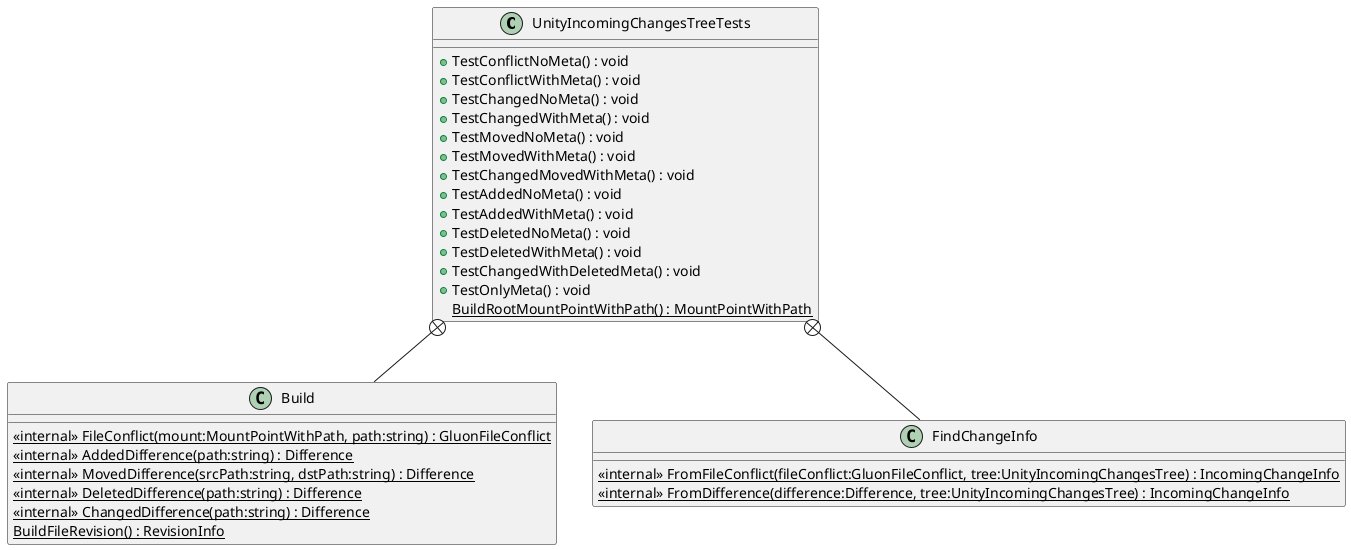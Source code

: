 @startuml
class UnityIncomingChangesTreeTests {
    + TestConflictNoMeta() : void
    + TestConflictWithMeta() : void
    + TestChangedNoMeta() : void
    + TestChangedWithMeta() : void
    + TestMovedNoMeta() : void
    + TestMovedWithMeta() : void
    + TestChangedMovedWithMeta() : void
    + TestAddedNoMeta() : void
    + TestAddedWithMeta() : void
    + TestDeletedNoMeta() : void
    + TestDeletedWithMeta() : void
    + TestChangedWithDeletedMeta() : void
    + TestOnlyMeta() : void
    {static} BuildRootMountPointWithPath() : MountPointWithPath
}
class Build {
    <<internal>> {static} FileConflict(mount:MountPointWithPath, path:string) : GluonFileConflict
    <<internal>> {static} AddedDifference(path:string) : Difference
    <<internal>> {static} MovedDifference(srcPath:string, dstPath:string) : Difference
    <<internal>> {static} DeletedDifference(path:string) : Difference
    <<internal>> {static} ChangedDifference(path:string) : Difference
    {static} BuildFileRevision() : RevisionInfo
}
class FindChangeInfo {
    <<internal>> {static} FromFileConflict(fileConflict:GluonFileConflict, tree:UnityIncomingChangesTree) : IncomingChangeInfo
    <<internal>> {static} FromDifference(difference:Difference, tree:UnityIncomingChangesTree) : IncomingChangeInfo
}
UnityIncomingChangesTreeTests +-- Build
UnityIncomingChangesTreeTests +-- FindChangeInfo
@enduml

